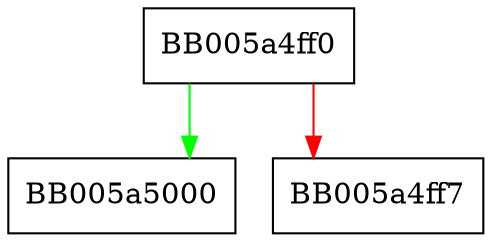 digraph ENGINE_register_DSA {
  node [shape="box"];
  graph [splines=ortho];
  BB005a4ff0 -> BB005a5000 [color="green"];
  BB005a4ff0 -> BB005a4ff7 [color="red"];
}